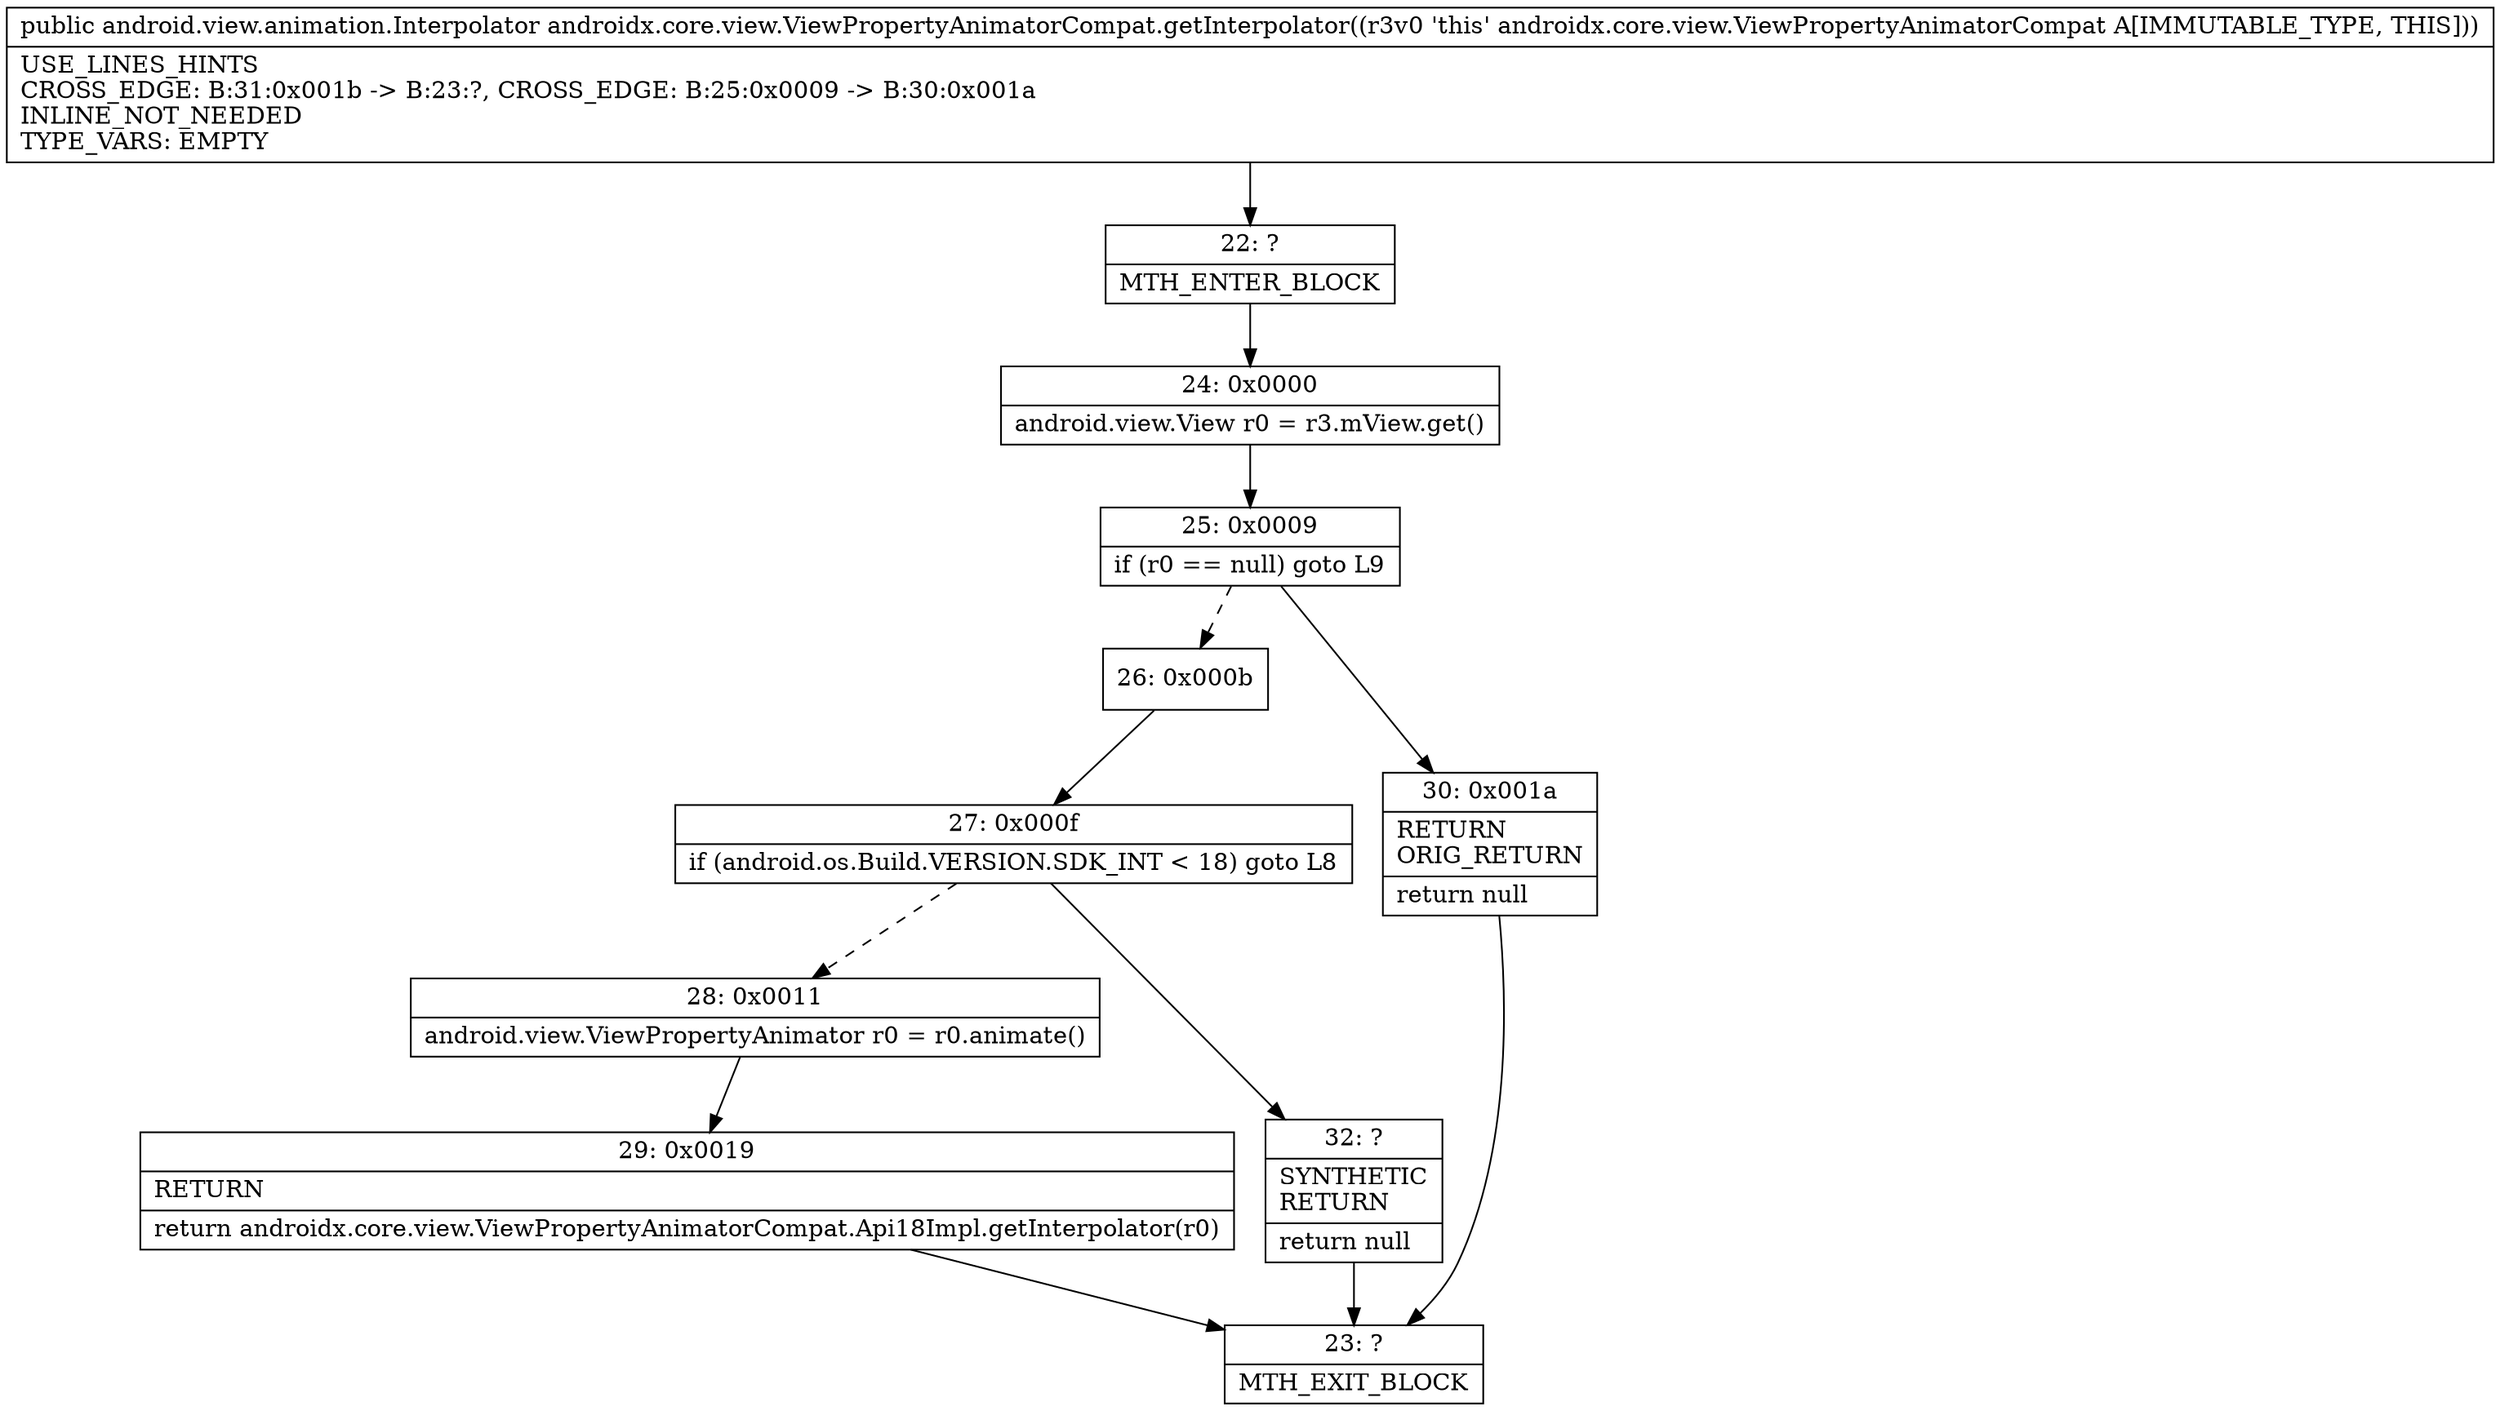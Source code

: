 digraph "CFG forandroidx.core.view.ViewPropertyAnimatorCompat.getInterpolator()Landroid\/view\/animation\/Interpolator;" {
Node_22 [shape=record,label="{22\:\ ?|MTH_ENTER_BLOCK\l}"];
Node_24 [shape=record,label="{24\:\ 0x0000|android.view.View r0 = r3.mView.get()\l}"];
Node_25 [shape=record,label="{25\:\ 0x0009|if (r0 == null) goto L9\l}"];
Node_26 [shape=record,label="{26\:\ 0x000b}"];
Node_27 [shape=record,label="{27\:\ 0x000f|if (android.os.Build.VERSION.SDK_INT \< 18) goto L8\l}"];
Node_28 [shape=record,label="{28\:\ 0x0011|android.view.ViewPropertyAnimator r0 = r0.animate()\l}"];
Node_29 [shape=record,label="{29\:\ 0x0019|RETURN\l|return androidx.core.view.ViewPropertyAnimatorCompat.Api18Impl.getInterpolator(r0)\l}"];
Node_23 [shape=record,label="{23\:\ ?|MTH_EXIT_BLOCK\l}"];
Node_32 [shape=record,label="{32\:\ ?|SYNTHETIC\lRETURN\l|return null\l}"];
Node_30 [shape=record,label="{30\:\ 0x001a|RETURN\lORIG_RETURN\l|return null\l}"];
MethodNode[shape=record,label="{public android.view.animation.Interpolator androidx.core.view.ViewPropertyAnimatorCompat.getInterpolator((r3v0 'this' androidx.core.view.ViewPropertyAnimatorCompat A[IMMUTABLE_TYPE, THIS]))  | USE_LINES_HINTS\lCROSS_EDGE: B:31:0x001b \-\> B:23:?, CROSS_EDGE: B:25:0x0009 \-\> B:30:0x001a\lINLINE_NOT_NEEDED\lTYPE_VARS: EMPTY\l}"];
MethodNode -> Node_22;Node_22 -> Node_24;
Node_24 -> Node_25;
Node_25 -> Node_26[style=dashed];
Node_25 -> Node_30;
Node_26 -> Node_27;
Node_27 -> Node_28[style=dashed];
Node_27 -> Node_32;
Node_28 -> Node_29;
Node_29 -> Node_23;
Node_32 -> Node_23;
Node_30 -> Node_23;
}

